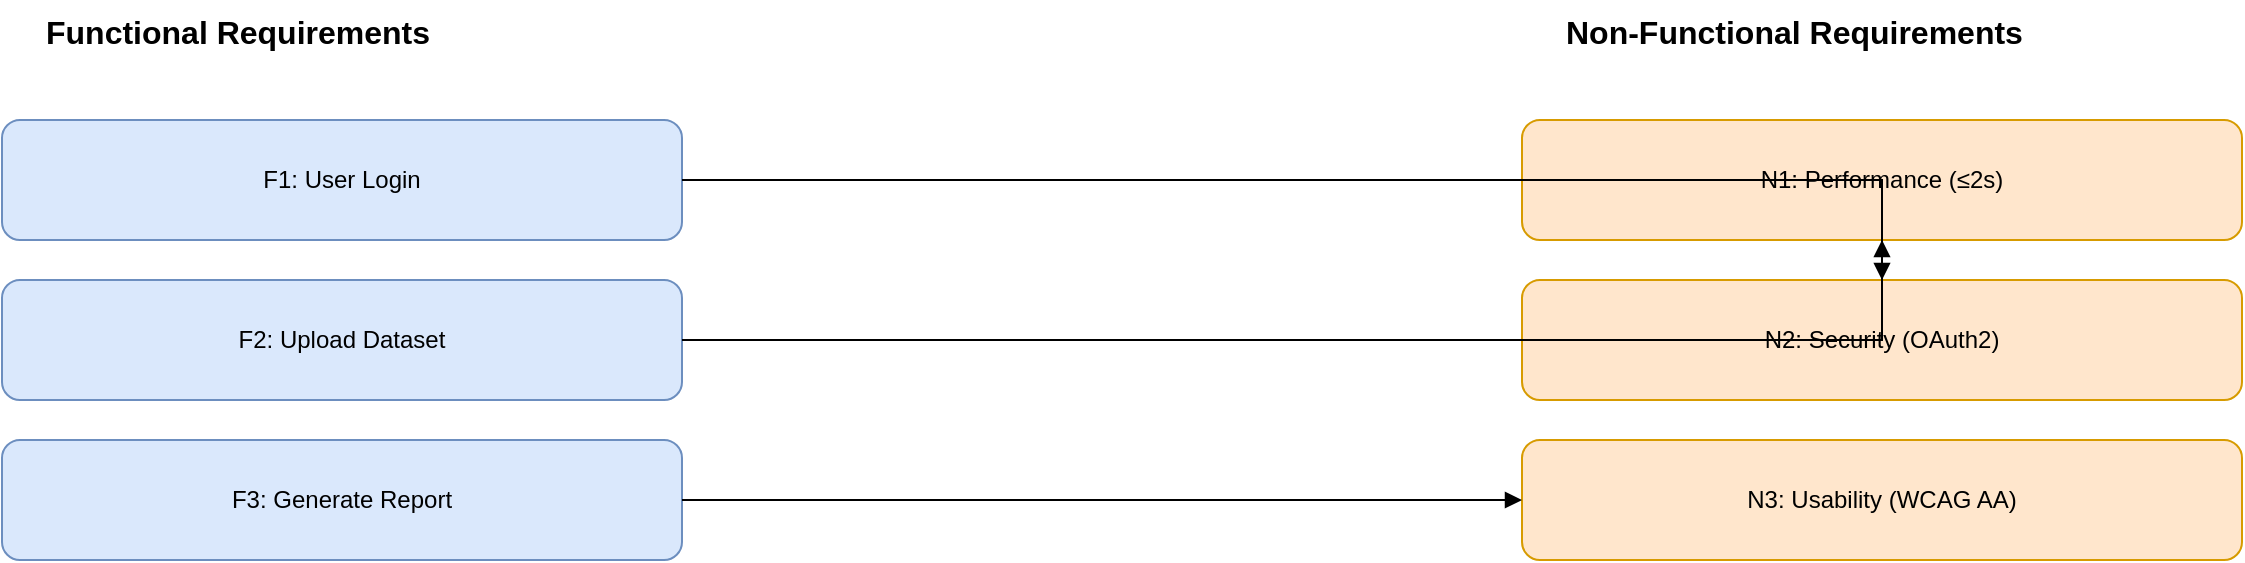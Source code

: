 <mxfile version="24.7.8" type="device">
  <diagram id="mapping" name="Requirements Mapping">
    <mxGraphModel dx="1188" dy="748" grid="1" gridSize="10" guides="1" tooltips="1" connect="1" arrows="1" fold="1" page="1" pageScale="1" pageWidth="1600" pageHeight="1000" math="0" shadow="0">
      <root>
        <mxCell id="0"/>
        <mxCell id="1" parent="0"/>
        
        <!-- Titles -->
        <mxCell id="title1" value="Functional Requirements" style="text;whiteSpace=wrap;fontSize=16;fontStyle=1" vertex="1" parent="1">
          <mxGeometry x="120" y="40" width="300" height="30" as="geometry"/>
        </mxCell>
        <mxCell id="title2" value="Non-Functional Requirements" style="text;whiteSpace=wrap;fontSize=16;fontStyle=1" vertex="1" parent="1">
          <mxGeometry x="880" y="40" width="320" height="30" as="geometry"/>
        </mxCell>

        <!-- Functional items -->
        <mxCell id="F1" value="F1: User Login" style="rounded=1;whiteSpace=wrap;html=1;fillColor=#dae8fc;strokeColor=#6c8ebf" vertex="1" parent="1">
          <mxGeometry x="100" y="100" width="340" height="60" as="geometry"/>
        </mxCell>
        <mxCell id="F2" value="F2: Upload Dataset" style="rounded=1;whiteSpace=wrap;html=1;fillColor=#dae8fc;strokeColor=#6c8ebf" vertex="1" parent="1">
          <mxGeometry x="100" y="180" width="340" height="60" as="geometry"/>
        </mxCell>
        <mxCell id="F3" value="F3: Generate Report" style="rounded=1;whiteSpace=wrap;html=1;fillColor=#dae8fc;strokeColor=#6c8ebf" vertex="1" parent="1">
          <mxGeometry x="100" y="260" width="340" height="60" as="geometry"/>
        </mxCell>

        <!-- Non-Functional items -->
        <mxCell id="N1" value="N1: Performance (≤2s)" style="rounded=1;whiteSpace=wrap;html=1;fillColor=#ffe6cc;strokeColor=#d79b00" vertex="1" parent="1">
          <mxGeometry x="860" y="100" width="360" height="60" as="geometry"/>
        </mxCell>
        <mxCell id="N2" value="N2: Security (OAuth2)" style="rounded=1;whiteSpace=wrap;html=1;fillColor=#ffe6cc;strokeColor=#d79b00" vertex="1" parent="1">
          <mxGeometry x="860" y="180" width="360" height="60" as="geometry"/>
        </mxCell>
        <mxCell id="N3" value="N3: Usability (WCAG AA)" style="rounded=1;whiteSpace=wrap;html=1;fillColor=#ffe6cc;strokeColor=#d79b00" vertex="1" parent="1">
          <mxGeometry x="860" y="260" width="360" height="60" as="geometry"/>
        </mxCell>

        <!-- Example connectors (editable) -->
        <mxCell id="F1_to_N2" style="edgeStyle=orthogonalEdgeStyle;rounded=0;orthogonalLoop=1;jettySize=auto;html=1;endArrow=block" edge="1" parent="1" source="F1" target="N2">
          <mxGeometry relative="1" as="geometry"/>
        </mxCell>
        <mxCell id="F2_to_N1" style="edgeStyle=orthogonalEdgeStyle;rounded=0;orthogonalLoop=1;jettySize=auto;html=1;endArrow=block" edge="1" parent="1" source="F2" target="N1">
          <mxGeometry relative="1" as="geometry"/>
        </mxCell>
        <mxCell id="F3_to_N3" style="edgeStyle=orthogonalEdgeStyle;rounded=0;orthogonalLoop=1;jettySize=auto;html=1;endArrow=block" edge="1" parent="1" source="F3" target="N3">
          <mxGeometry relative="1" as="geometry"/>
        </mxCell>

      </root>
    </mxGraphModel>
  </diagram>
</mxfile>
